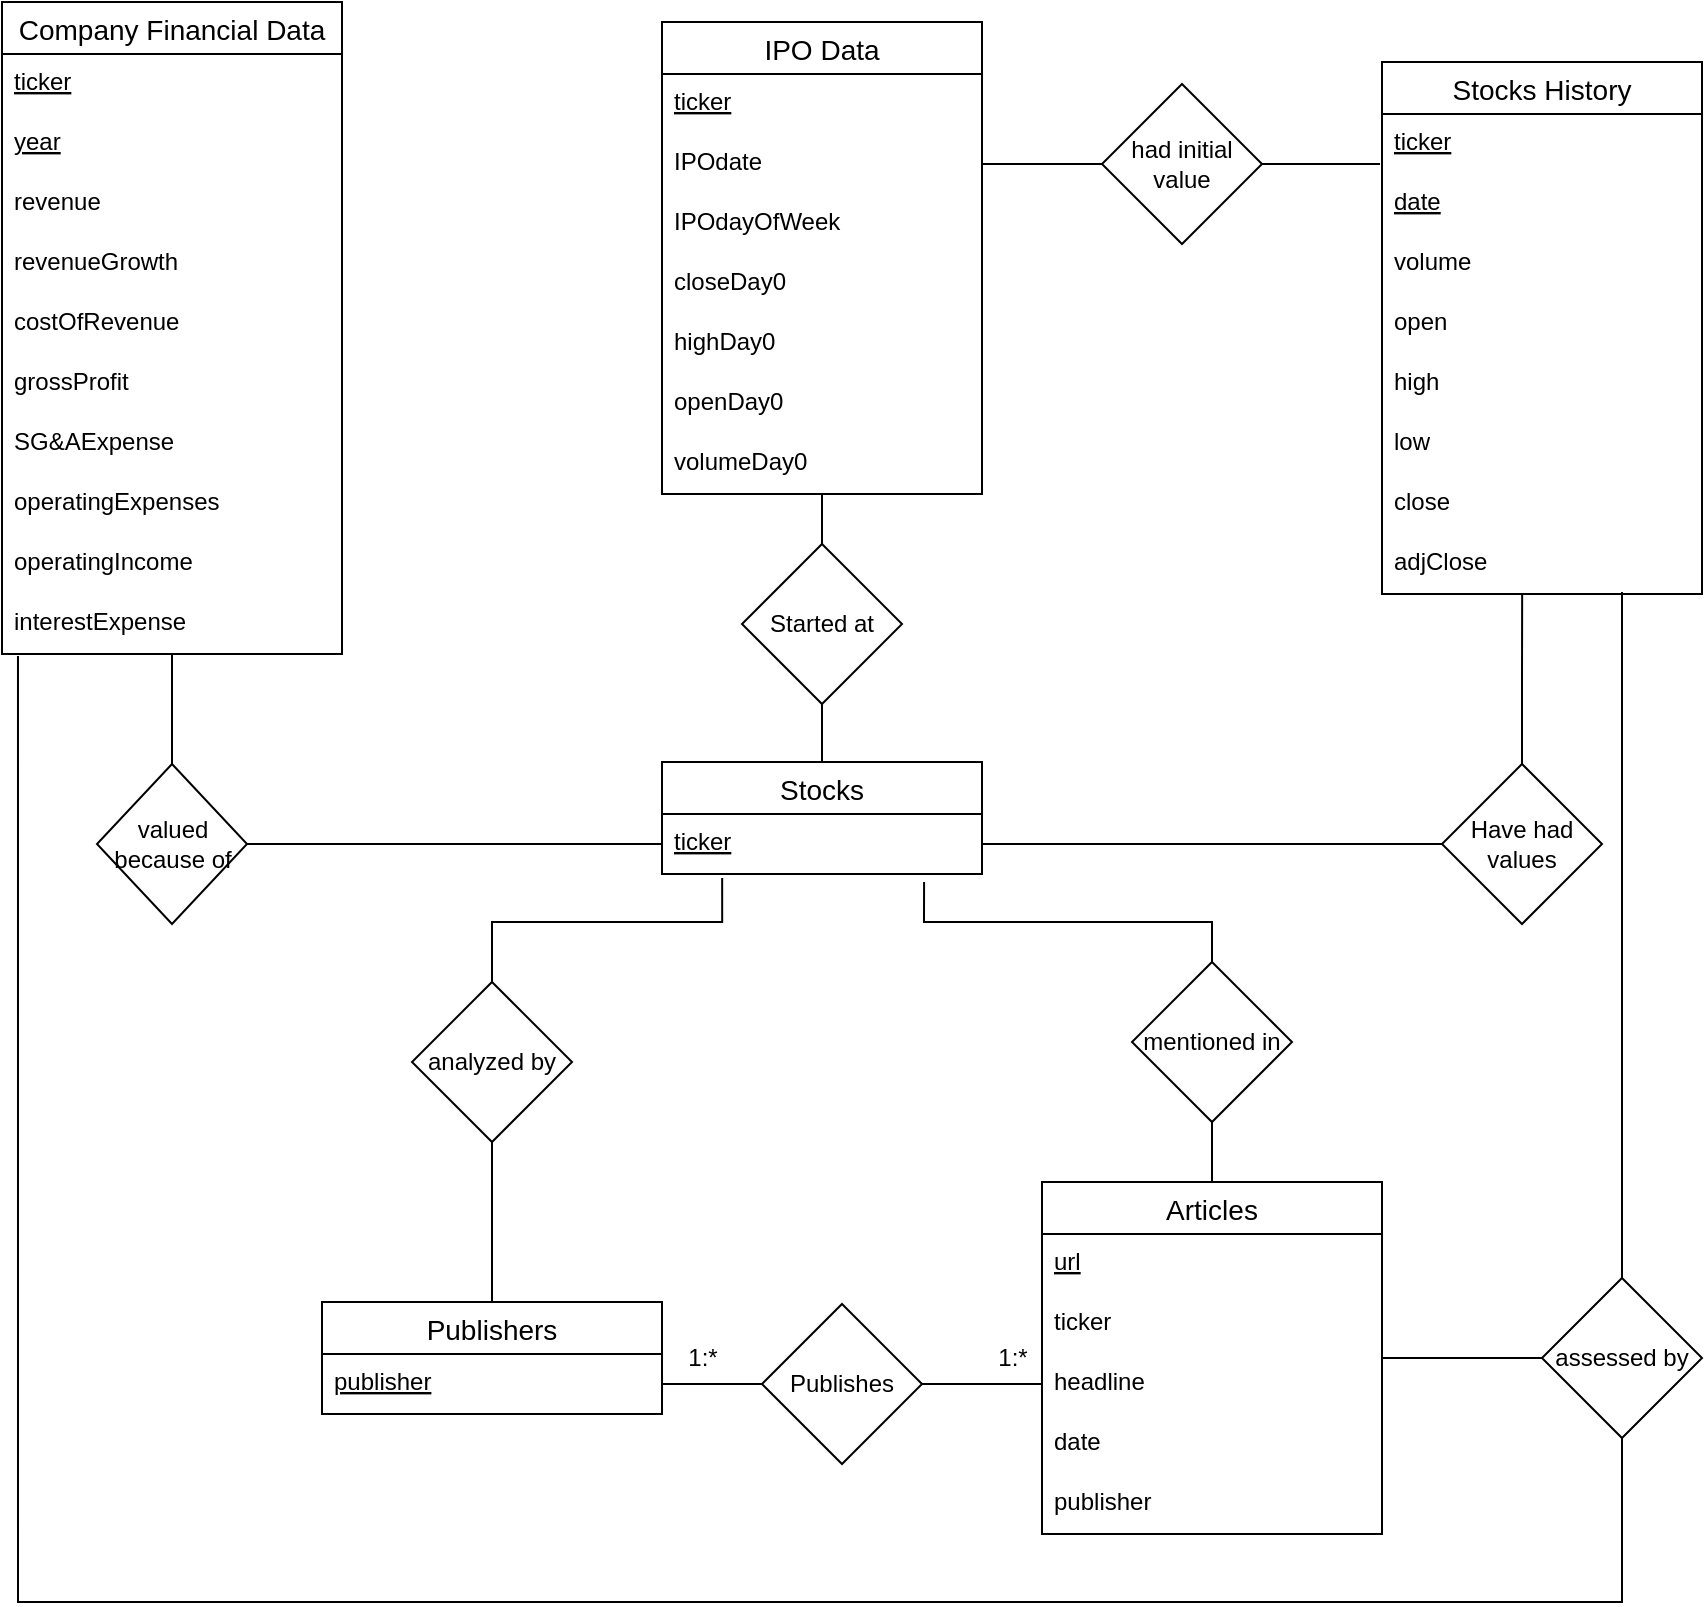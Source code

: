 <mxfile version="14.4.4" type="device"><diagram id="R2lEEEUBdFMjLlhIrx00" name="Page-1"><mxGraphModel dx="1276" dy="797" grid="1" gridSize="10" guides="1" tooltips="1" connect="1" arrows="1" fold="1" page="1" pageScale="1" pageWidth="850" pageHeight="1100" math="0" shadow="0" extFonts="Permanent Marker^https://fonts.googleapis.com/css?family=Permanent+Marker"><root><mxCell id="0"/><mxCell id="1" parent="0"/><mxCell id="8ob3JQtDbDFu5AhGZ_tS-60" style="edgeStyle=orthogonalEdgeStyle;rounded=0;orthogonalLoop=1;jettySize=auto;html=1;exitX=0.5;exitY=0;exitDx=0;exitDy=0;entryX=0.5;entryY=1;entryDx=0;entryDy=0;endArrow=none;endFill=0;" edge="1" parent="1" source="8ob3JQtDbDFu5AhGZ_tS-1" target="8ob3JQtDbDFu5AhGZ_tS-59"><mxGeometry relative="1" as="geometry"/></mxCell><mxCell id="8ob3JQtDbDFu5AhGZ_tS-1" value="Stocks" style="swimlane;fontStyle=0;childLayout=stackLayout;horizontal=1;startSize=26;horizontalStack=0;resizeParent=1;resizeParentMax=0;resizeLast=0;collapsible=1;marginBottom=0;align=center;fontSize=14;" vertex="1" parent="1"><mxGeometry x="330" y="400" width="160" height="56" as="geometry"/></mxCell><mxCell id="8ob3JQtDbDFu5AhGZ_tS-2" value="ticker" style="text;strokeColor=none;fillColor=none;spacingLeft=4;spacingRight=4;overflow=hidden;rotatable=0;points=[[0,0.5],[1,0.5]];portConstraint=eastwest;fontSize=12;fontStyle=4" vertex="1" parent="8ob3JQtDbDFu5AhGZ_tS-1"><mxGeometry y="26" width="160" height="30" as="geometry"/></mxCell><mxCell id="8ob3JQtDbDFu5AhGZ_tS-5" value="IPO Data" style="swimlane;fontStyle=0;childLayout=stackLayout;horizontal=1;startSize=26;horizontalStack=0;resizeParent=1;resizeParentMax=0;resizeLast=0;collapsible=1;marginBottom=0;align=center;fontSize=14;" vertex="1" parent="1"><mxGeometry x="330" y="30" width="160" height="236" as="geometry"/></mxCell><mxCell id="8ob3JQtDbDFu5AhGZ_tS-6" value="ticker" style="text;strokeColor=none;fillColor=none;spacingLeft=4;spacingRight=4;overflow=hidden;rotatable=0;points=[[0,0.5],[1,0.5]];portConstraint=eastwest;fontSize=12;fontStyle=4" vertex="1" parent="8ob3JQtDbDFu5AhGZ_tS-5"><mxGeometry y="26" width="160" height="30" as="geometry"/></mxCell><mxCell id="8ob3JQtDbDFu5AhGZ_tS-7" value="IPOdate" style="text;strokeColor=none;fillColor=none;spacingLeft=4;spacingRight=4;overflow=hidden;rotatable=0;points=[[0,0.5],[1,0.5]];portConstraint=eastwest;fontSize=12;" vertex="1" parent="8ob3JQtDbDFu5AhGZ_tS-5"><mxGeometry y="56" width="160" height="30" as="geometry"/></mxCell><mxCell id="8ob3JQtDbDFu5AhGZ_tS-8" value="IPOdayOfWeek" style="text;strokeColor=none;fillColor=none;spacingLeft=4;spacingRight=4;overflow=hidden;rotatable=0;points=[[0,0.5],[1,0.5]];portConstraint=eastwest;fontSize=12;" vertex="1" parent="8ob3JQtDbDFu5AhGZ_tS-5"><mxGeometry y="86" width="160" height="30" as="geometry"/></mxCell><mxCell id="8ob3JQtDbDFu5AhGZ_tS-9" value="closeDay0" style="text;strokeColor=none;fillColor=none;spacingLeft=4;spacingRight=4;overflow=hidden;rotatable=0;points=[[0,0.5],[1,0.5]];portConstraint=eastwest;fontSize=12;" vertex="1" parent="8ob3JQtDbDFu5AhGZ_tS-5"><mxGeometry y="116" width="160" height="30" as="geometry"/></mxCell><mxCell id="8ob3JQtDbDFu5AhGZ_tS-10" value="highDay0" style="text;strokeColor=none;fillColor=none;spacingLeft=4;spacingRight=4;overflow=hidden;rotatable=0;points=[[0,0.5],[1,0.5]];portConstraint=eastwest;fontSize=12;" vertex="1" parent="8ob3JQtDbDFu5AhGZ_tS-5"><mxGeometry y="146" width="160" height="30" as="geometry"/></mxCell><mxCell id="8ob3JQtDbDFu5AhGZ_tS-11" value="openDay0" style="text;strokeColor=none;fillColor=none;spacingLeft=4;spacingRight=4;overflow=hidden;rotatable=0;points=[[0,0.5],[1,0.5]];portConstraint=eastwest;fontSize=12;" vertex="1" parent="8ob3JQtDbDFu5AhGZ_tS-5"><mxGeometry y="176" width="160" height="30" as="geometry"/></mxCell><mxCell id="8ob3JQtDbDFu5AhGZ_tS-12" value="volumeDay0" style="text;strokeColor=none;fillColor=none;spacingLeft=4;spacingRight=4;overflow=hidden;rotatable=0;points=[[0,0.5],[1,0.5]];portConstraint=eastwest;fontSize=12;" vertex="1" parent="8ob3JQtDbDFu5AhGZ_tS-5"><mxGeometry y="206" width="160" height="30" as="geometry"/></mxCell><mxCell id="8ob3JQtDbDFu5AhGZ_tS-13" value="Stocks History" style="swimlane;fontStyle=0;childLayout=stackLayout;horizontal=1;startSize=26;horizontalStack=0;resizeParent=1;resizeParentMax=0;resizeLast=0;collapsible=1;marginBottom=0;align=center;fontSize=14;" vertex="1" parent="1"><mxGeometry x="690" y="50" width="160" height="266" as="geometry"/></mxCell><mxCell id="8ob3JQtDbDFu5AhGZ_tS-14" value="ticker" style="text;strokeColor=none;fillColor=none;spacingLeft=4;spacingRight=4;overflow=hidden;rotatable=0;points=[[0,0.5],[1,0.5]];portConstraint=eastwest;fontSize=12;fontStyle=4" vertex="1" parent="8ob3JQtDbDFu5AhGZ_tS-13"><mxGeometry y="26" width="160" height="30" as="geometry"/></mxCell><mxCell id="8ob3JQtDbDFu5AhGZ_tS-15" value="date" style="text;strokeColor=none;fillColor=none;spacingLeft=4;spacingRight=4;overflow=hidden;rotatable=0;points=[[0,0.5],[1,0.5]];portConstraint=eastwest;fontSize=12;fontStyle=4" vertex="1" parent="8ob3JQtDbDFu5AhGZ_tS-13"><mxGeometry y="56" width="160" height="30" as="geometry"/></mxCell><mxCell id="8ob3JQtDbDFu5AhGZ_tS-16" value="volume" style="text;strokeColor=none;fillColor=none;spacingLeft=4;spacingRight=4;overflow=hidden;rotatable=0;points=[[0,0.5],[1,0.5]];portConstraint=eastwest;fontSize=12;" vertex="1" parent="8ob3JQtDbDFu5AhGZ_tS-13"><mxGeometry y="86" width="160" height="30" as="geometry"/></mxCell><mxCell id="8ob3JQtDbDFu5AhGZ_tS-17" value="open" style="text;strokeColor=none;fillColor=none;spacingLeft=4;spacingRight=4;overflow=hidden;rotatable=0;points=[[0,0.5],[1,0.5]];portConstraint=eastwest;fontSize=12;" vertex="1" parent="8ob3JQtDbDFu5AhGZ_tS-13"><mxGeometry y="116" width="160" height="30" as="geometry"/></mxCell><mxCell id="8ob3JQtDbDFu5AhGZ_tS-18" value="high" style="text;strokeColor=none;fillColor=none;spacingLeft=4;spacingRight=4;overflow=hidden;rotatable=0;points=[[0,0.5],[1,0.5]];portConstraint=eastwest;fontSize=12;" vertex="1" parent="8ob3JQtDbDFu5AhGZ_tS-13"><mxGeometry y="146" width="160" height="30" as="geometry"/></mxCell><mxCell id="8ob3JQtDbDFu5AhGZ_tS-19" value="low" style="text;strokeColor=none;fillColor=none;spacingLeft=4;spacingRight=4;overflow=hidden;rotatable=0;points=[[0,0.5],[1,0.5]];portConstraint=eastwest;fontSize=12;" vertex="1" parent="8ob3JQtDbDFu5AhGZ_tS-13"><mxGeometry y="176" width="160" height="30" as="geometry"/></mxCell><mxCell id="8ob3JQtDbDFu5AhGZ_tS-20" value="close" style="text;strokeColor=none;fillColor=none;spacingLeft=4;spacingRight=4;overflow=hidden;rotatable=0;points=[[0,0.5],[1,0.5]];portConstraint=eastwest;fontSize=12;" vertex="1" parent="8ob3JQtDbDFu5AhGZ_tS-13"><mxGeometry y="206" width="160" height="30" as="geometry"/></mxCell><mxCell id="8ob3JQtDbDFu5AhGZ_tS-21" value="adjClose" style="text;strokeColor=none;fillColor=none;spacingLeft=4;spacingRight=4;overflow=hidden;rotatable=0;points=[[0,0.5],[1,0.5]];portConstraint=eastwest;fontSize=12;" vertex="1" parent="8ob3JQtDbDFu5AhGZ_tS-13"><mxGeometry y="236" width="160" height="30" as="geometry"/></mxCell><mxCell id="8ob3JQtDbDFu5AhGZ_tS-22" value="Company Financial Data" style="swimlane;fontStyle=0;childLayout=stackLayout;horizontal=1;startSize=26;horizontalStack=0;resizeParent=1;resizeParentMax=0;resizeLast=0;collapsible=1;marginBottom=0;align=center;fontSize=14;" vertex="1" parent="1"><mxGeometry y="20" width="170" height="326" as="geometry"/></mxCell><mxCell id="8ob3JQtDbDFu5AhGZ_tS-23" value="ticker" style="text;strokeColor=none;fillColor=none;spacingLeft=4;spacingRight=4;overflow=hidden;rotatable=0;points=[[0,0.5],[1,0.5]];portConstraint=eastwest;fontSize=12;fontStyle=4" vertex="1" parent="8ob3JQtDbDFu5AhGZ_tS-22"><mxGeometry y="26" width="170" height="30" as="geometry"/></mxCell><mxCell id="8ob3JQtDbDFu5AhGZ_tS-24" value="year" style="text;strokeColor=none;fillColor=none;spacingLeft=4;spacingRight=4;overflow=hidden;rotatable=0;points=[[0,0.5],[1,0.5]];portConstraint=eastwest;fontSize=12;fontStyle=4" vertex="1" parent="8ob3JQtDbDFu5AhGZ_tS-22"><mxGeometry y="56" width="170" height="30" as="geometry"/></mxCell><mxCell id="8ob3JQtDbDFu5AhGZ_tS-25" value="revenue" style="text;strokeColor=none;fillColor=none;spacingLeft=4;spacingRight=4;overflow=hidden;rotatable=0;points=[[0,0.5],[1,0.5]];portConstraint=eastwest;fontSize=12;" vertex="1" parent="8ob3JQtDbDFu5AhGZ_tS-22"><mxGeometry y="86" width="170" height="30" as="geometry"/></mxCell><mxCell id="8ob3JQtDbDFu5AhGZ_tS-26" value="revenueGrowth" style="text;strokeColor=none;fillColor=none;spacingLeft=4;spacingRight=4;overflow=hidden;rotatable=0;points=[[0,0.5],[1,0.5]];portConstraint=eastwest;fontSize=12;" vertex="1" parent="8ob3JQtDbDFu5AhGZ_tS-22"><mxGeometry y="116" width="170" height="30" as="geometry"/></mxCell><mxCell id="8ob3JQtDbDFu5AhGZ_tS-27" value="costOfRevenue" style="text;strokeColor=none;fillColor=none;spacingLeft=4;spacingRight=4;overflow=hidden;rotatable=0;points=[[0,0.5],[1,0.5]];portConstraint=eastwest;fontSize=12;" vertex="1" parent="8ob3JQtDbDFu5AhGZ_tS-22"><mxGeometry y="146" width="170" height="30" as="geometry"/></mxCell><mxCell id="8ob3JQtDbDFu5AhGZ_tS-28" value="grossProfit" style="text;strokeColor=none;fillColor=none;spacingLeft=4;spacingRight=4;overflow=hidden;rotatable=0;points=[[0,0.5],[1,0.5]];portConstraint=eastwest;fontSize=12;" vertex="1" parent="8ob3JQtDbDFu5AhGZ_tS-22"><mxGeometry y="176" width="170" height="30" as="geometry"/></mxCell><mxCell id="8ob3JQtDbDFu5AhGZ_tS-29" value="SG&amp;AExpense" style="text;strokeColor=none;fillColor=none;spacingLeft=4;spacingRight=4;overflow=hidden;rotatable=0;points=[[0,0.5],[1,0.5]];portConstraint=eastwest;fontSize=12;" vertex="1" parent="8ob3JQtDbDFu5AhGZ_tS-22"><mxGeometry y="206" width="170" height="30" as="geometry"/></mxCell><mxCell id="8ob3JQtDbDFu5AhGZ_tS-30" value="operatingExpenses" style="text;strokeColor=none;fillColor=none;spacingLeft=4;spacingRight=4;overflow=hidden;rotatable=0;points=[[0,0.5],[1,0.5]];portConstraint=eastwest;fontSize=12;" vertex="1" parent="8ob3JQtDbDFu5AhGZ_tS-22"><mxGeometry y="236" width="170" height="30" as="geometry"/></mxCell><mxCell id="8ob3JQtDbDFu5AhGZ_tS-31" value="operatingIncome" style="text;strokeColor=none;fillColor=none;spacingLeft=4;spacingRight=4;overflow=hidden;rotatable=0;points=[[0,0.5],[1,0.5]];portConstraint=eastwest;fontSize=12;" vertex="1" parent="8ob3JQtDbDFu5AhGZ_tS-22"><mxGeometry y="266" width="170" height="30" as="geometry"/></mxCell><mxCell id="8ob3JQtDbDFu5AhGZ_tS-32" value="interestExpense" style="text;strokeColor=none;fillColor=none;spacingLeft=4;spacingRight=4;overflow=hidden;rotatable=0;points=[[0,0.5],[1,0.5]];portConstraint=eastwest;fontSize=12;" vertex="1" parent="8ob3JQtDbDFu5AhGZ_tS-22"><mxGeometry y="296" width="170" height="30" as="geometry"/></mxCell><mxCell id="8ob3JQtDbDFu5AhGZ_tS-33" value="Articles" style="swimlane;fontStyle=0;childLayout=stackLayout;horizontal=1;startSize=26;horizontalStack=0;resizeParent=1;resizeParentMax=0;resizeLast=0;collapsible=1;marginBottom=0;align=center;fontSize=14;" vertex="1" parent="1"><mxGeometry x="520" y="610" width="170" height="176" as="geometry"/></mxCell><mxCell id="8ob3JQtDbDFu5AhGZ_tS-34" value="url" style="text;strokeColor=none;fillColor=none;spacingLeft=4;spacingRight=4;overflow=hidden;rotatable=0;points=[[0,0.5],[1,0.5]];portConstraint=eastwest;fontSize=12;fontStyle=4" vertex="1" parent="8ob3JQtDbDFu5AhGZ_tS-33"><mxGeometry y="26" width="170" height="30" as="geometry"/></mxCell><mxCell id="8ob3JQtDbDFu5AhGZ_tS-35" value="ticker" style="text;strokeColor=none;fillColor=none;spacingLeft=4;spacingRight=4;overflow=hidden;rotatable=0;points=[[0,0.5],[1,0.5]];portConstraint=eastwest;fontSize=12;fontStyle=0" vertex="1" parent="8ob3JQtDbDFu5AhGZ_tS-33"><mxGeometry y="56" width="170" height="30" as="geometry"/></mxCell><mxCell id="8ob3JQtDbDFu5AhGZ_tS-36" value="headline" style="text;strokeColor=none;fillColor=none;spacingLeft=4;spacingRight=4;overflow=hidden;rotatable=0;points=[[0,0.5],[1,0.5]];portConstraint=eastwest;fontSize=12;" vertex="1" parent="8ob3JQtDbDFu5AhGZ_tS-33"><mxGeometry y="86" width="170" height="30" as="geometry"/></mxCell><mxCell id="8ob3JQtDbDFu5AhGZ_tS-37" value="date" style="text;strokeColor=none;fillColor=none;spacingLeft=4;spacingRight=4;overflow=hidden;rotatable=0;points=[[0,0.5],[1,0.5]];portConstraint=eastwest;fontSize=12;" vertex="1" parent="8ob3JQtDbDFu5AhGZ_tS-33"><mxGeometry y="116" width="170" height="30" as="geometry"/></mxCell><mxCell id="8ob3JQtDbDFu5AhGZ_tS-38" value="publisher" style="text;strokeColor=none;fillColor=none;spacingLeft=4;spacingRight=4;overflow=hidden;rotatable=0;points=[[0,0.5],[1,0.5]];portConstraint=eastwest;fontSize=12;" vertex="1" parent="8ob3JQtDbDFu5AhGZ_tS-33"><mxGeometry y="146" width="170" height="30" as="geometry"/></mxCell><mxCell id="8ob3JQtDbDFu5AhGZ_tS-68" style="edgeStyle=orthogonalEdgeStyle;rounded=0;orthogonalLoop=1;jettySize=auto;html=1;exitX=0.5;exitY=0;exitDx=0;exitDy=0;entryX=0.5;entryY=1;entryDx=0;entryDy=0;endArrow=none;endFill=0;" edge="1" parent="1" source="8ob3JQtDbDFu5AhGZ_tS-44" target="8ob3JQtDbDFu5AhGZ_tS-66"><mxGeometry relative="1" as="geometry"/></mxCell><mxCell id="8ob3JQtDbDFu5AhGZ_tS-44" value="Publishers" style="swimlane;fontStyle=0;childLayout=stackLayout;horizontal=1;startSize=26;horizontalStack=0;resizeParent=1;resizeParentMax=0;resizeLast=0;collapsible=1;marginBottom=0;align=center;fontSize=14;" vertex="1" parent="1"><mxGeometry x="160" y="670" width="170" height="56" as="geometry"/></mxCell><mxCell id="8ob3JQtDbDFu5AhGZ_tS-45" value="publisher" style="text;strokeColor=none;fillColor=none;spacingLeft=4;spacingRight=4;overflow=hidden;rotatable=0;points=[[0,0.5],[1,0.5]];portConstraint=eastwest;fontSize=12;fontStyle=4" vertex="1" parent="8ob3JQtDbDFu5AhGZ_tS-44"><mxGeometry y="26" width="170" height="30" as="geometry"/></mxCell><mxCell id="8ob3JQtDbDFu5AhGZ_tS-53" style="edgeStyle=orthogonalEdgeStyle;rounded=0;orthogonalLoop=1;jettySize=auto;html=1;exitX=1;exitY=0.5;exitDx=0;exitDy=0;entryX=0;entryY=0.5;entryDx=0;entryDy=0;endArrow=none;endFill=0;" edge="1" parent="1" source="8ob3JQtDbDFu5AhGZ_tS-51" target="8ob3JQtDbDFu5AhGZ_tS-36"><mxGeometry relative="1" as="geometry"/></mxCell><mxCell id="8ob3JQtDbDFu5AhGZ_tS-51" value="Publishes" style="rhombus;whiteSpace=wrap;html=1;" vertex="1" parent="1"><mxGeometry x="380" y="671" width="80" height="80" as="geometry"/></mxCell><mxCell id="8ob3JQtDbDFu5AhGZ_tS-52" style="edgeStyle=orthogonalEdgeStyle;rounded=0;orthogonalLoop=1;jettySize=auto;html=1;exitX=1;exitY=0.5;exitDx=0;exitDy=0;entryX=0;entryY=0.5;entryDx=0;entryDy=0;endArrow=none;endFill=0;" edge="1" parent="1" source="8ob3JQtDbDFu5AhGZ_tS-45" target="8ob3JQtDbDFu5AhGZ_tS-51"><mxGeometry relative="1" as="geometry"/></mxCell><mxCell id="8ob3JQtDbDFu5AhGZ_tS-54" value="1:*" style="text;html=1;align=center;verticalAlign=middle;resizable=0;points=[];autosize=1;" vertex="1" parent="1"><mxGeometry x="335" y="688" width="30" height="20" as="geometry"/></mxCell><mxCell id="8ob3JQtDbDFu5AhGZ_tS-55" value="1:*" style="text;html=1;align=center;verticalAlign=middle;resizable=0;points=[];autosize=1;" vertex="1" parent="1"><mxGeometry x="490" y="688" width="30" height="20" as="geometry"/></mxCell><mxCell id="8ob3JQtDbDFu5AhGZ_tS-58" style="edgeStyle=orthogonalEdgeStyle;rounded=0;orthogonalLoop=1;jettySize=auto;html=1;exitX=0.5;exitY=0;exitDx=0;exitDy=0;entryX=0.438;entryY=1;entryDx=0;entryDy=0;entryPerimeter=0;endArrow=none;endFill=0;" edge="1" parent="1" source="8ob3JQtDbDFu5AhGZ_tS-56" target="8ob3JQtDbDFu5AhGZ_tS-21"><mxGeometry relative="1" as="geometry"/></mxCell><mxCell id="8ob3JQtDbDFu5AhGZ_tS-56" value="Have had values" style="rhombus;whiteSpace=wrap;html=1;" vertex="1" parent="1"><mxGeometry x="720" y="401" width="80" height="80" as="geometry"/></mxCell><mxCell id="8ob3JQtDbDFu5AhGZ_tS-57" style="edgeStyle=orthogonalEdgeStyle;rounded=0;orthogonalLoop=1;jettySize=auto;html=1;exitX=1;exitY=0.5;exitDx=0;exitDy=0;entryX=0;entryY=0.5;entryDx=0;entryDy=0;endArrow=none;endFill=0;" edge="1" parent="1" source="8ob3JQtDbDFu5AhGZ_tS-2" target="8ob3JQtDbDFu5AhGZ_tS-56"><mxGeometry relative="1" as="geometry"/></mxCell><mxCell id="8ob3JQtDbDFu5AhGZ_tS-61" style="edgeStyle=orthogonalEdgeStyle;rounded=0;orthogonalLoop=1;jettySize=auto;html=1;exitX=0.5;exitY=0;exitDx=0;exitDy=0;entryX=0.5;entryY=1;entryDx=0;entryDy=0;entryPerimeter=0;endArrow=none;endFill=0;" edge="1" parent="1" source="8ob3JQtDbDFu5AhGZ_tS-59" target="8ob3JQtDbDFu5AhGZ_tS-12"><mxGeometry relative="1" as="geometry"/></mxCell><mxCell id="8ob3JQtDbDFu5AhGZ_tS-59" value="Started at" style="rhombus;whiteSpace=wrap;html=1;" vertex="1" parent="1"><mxGeometry x="370" y="291" width="80" height="80" as="geometry"/></mxCell><mxCell id="8ob3JQtDbDFu5AhGZ_tS-78" style="edgeStyle=orthogonalEdgeStyle;rounded=0;orthogonalLoop=1;jettySize=auto;html=1;exitX=0.5;exitY=0;exitDx=0;exitDy=0;entryX=0.5;entryY=1;entryDx=0;entryDy=0;entryPerimeter=0;endArrow=none;endFill=0;" edge="1" parent="1" source="8ob3JQtDbDFu5AhGZ_tS-62" target="8ob3JQtDbDFu5AhGZ_tS-32"><mxGeometry relative="1" as="geometry"/></mxCell><mxCell id="8ob3JQtDbDFu5AhGZ_tS-62" value="valued because of&lt;br&gt;" style="rhombus;whiteSpace=wrap;html=1;" vertex="1" parent="1"><mxGeometry x="47.5" y="401" width="75" height="80" as="geometry"/></mxCell><mxCell id="8ob3JQtDbDFu5AhGZ_tS-63" style="edgeStyle=orthogonalEdgeStyle;rounded=0;orthogonalLoop=1;jettySize=auto;html=1;exitX=0;exitY=0.5;exitDx=0;exitDy=0;entryX=1;entryY=0.5;entryDx=0;entryDy=0;endArrow=none;endFill=0;" edge="1" parent="1" source="8ob3JQtDbDFu5AhGZ_tS-2" target="8ob3JQtDbDFu5AhGZ_tS-62"><mxGeometry relative="1" as="geometry"/></mxCell><mxCell id="8ob3JQtDbDFu5AhGZ_tS-67" style="edgeStyle=orthogonalEdgeStyle;rounded=0;orthogonalLoop=1;jettySize=auto;html=1;exitX=0.5;exitY=0;exitDx=0;exitDy=0;entryX=0.188;entryY=1.067;entryDx=0;entryDy=0;entryPerimeter=0;endArrow=none;endFill=0;" edge="1" parent="1" source="8ob3JQtDbDFu5AhGZ_tS-66" target="8ob3JQtDbDFu5AhGZ_tS-2"><mxGeometry relative="1" as="geometry"><Array as="points"><mxPoint x="245" y="480"/><mxPoint x="360" y="480"/></Array></mxGeometry></mxCell><mxCell id="8ob3JQtDbDFu5AhGZ_tS-66" value="analyzed by" style="rhombus;whiteSpace=wrap;html=1;" vertex="1" parent="1"><mxGeometry x="205" y="510" width="80" height="80" as="geometry"/></mxCell><mxCell id="8ob3JQtDbDFu5AhGZ_tS-71" style="edgeStyle=orthogonalEdgeStyle;rounded=0;orthogonalLoop=1;jettySize=auto;html=1;exitX=0.5;exitY=0;exitDx=0;exitDy=0;entryX=0.819;entryY=1.133;entryDx=0;entryDy=0;entryPerimeter=0;endArrow=none;endFill=0;" edge="1" parent="1" source="8ob3JQtDbDFu5AhGZ_tS-70" target="8ob3JQtDbDFu5AhGZ_tS-2"><mxGeometry relative="1" as="geometry"><Array as="points"><mxPoint x="605" y="480"/><mxPoint x="461" y="480"/></Array></mxGeometry></mxCell><mxCell id="8ob3JQtDbDFu5AhGZ_tS-72" style="edgeStyle=orthogonalEdgeStyle;rounded=0;orthogonalLoop=1;jettySize=auto;html=1;exitX=0.5;exitY=1;exitDx=0;exitDy=0;entryX=0.5;entryY=0;entryDx=0;entryDy=0;endArrow=none;endFill=0;" edge="1" parent="1" source="8ob3JQtDbDFu5AhGZ_tS-70" target="8ob3JQtDbDFu5AhGZ_tS-33"><mxGeometry relative="1" as="geometry"/></mxCell><mxCell id="8ob3JQtDbDFu5AhGZ_tS-70" value="mentioned in" style="rhombus;whiteSpace=wrap;html=1;" vertex="1" parent="1"><mxGeometry x="565" y="500" width="80" height="80" as="geometry"/></mxCell><mxCell id="8ob3JQtDbDFu5AhGZ_tS-75" style="edgeStyle=orthogonalEdgeStyle;rounded=0;orthogonalLoop=1;jettySize=auto;html=1;exitX=1;exitY=0.5;exitDx=0;exitDy=0;entryX=-0.006;entryY=0.833;entryDx=0;entryDy=0;entryPerimeter=0;endArrow=none;endFill=0;" edge="1" parent="1" source="8ob3JQtDbDFu5AhGZ_tS-73" target="8ob3JQtDbDFu5AhGZ_tS-14"><mxGeometry relative="1" as="geometry"/></mxCell><mxCell id="8ob3JQtDbDFu5AhGZ_tS-76" style="edgeStyle=orthogonalEdgeStyle;rounded=0;orthogonalLoop=1;jettySize=auto;html=1;exitX=0;exitY=0.5;exitDx=0;exitDy=0;entryX=1;entryY=0.5;entryDx=0;entryDy=0;endArrow=none;endFill=0;" edge="1" parent="1" source="8ob3JQtDbDFu5AhGZ_tS-73" target="8ob3JQtDbDFu5AhGZ_tS-7"><mxGeometry relative="1" as="geometry"/></mxCell><mxCell id="8ob3JQtDbDFu5AhGZ_tS-73" value="had initial value" style="rhombus;whiteSpace=wrap;html=1;" vertex="1" parent="1"><mxGeometry x="550" y="61" width="80" height="80" as="geometry"/></mxCell><mxCell id="8ob3JQtDbDFu5AhGZ_tS-80" style="edgeStyle=orthogonalEdgeStyle;rounded=0;orthogonalLoop=1;jettySize=auto;html=1;exitX=0.5;exitY=0;exitDx=0;exitDy=0;entryX=0.75;entryY=0.967;entryDx=0;entryDy=0;entryPerimeter=0;endArrow=none;endFill=0;" edge="1" parent="1" source="8ob3JQtDbDFu5AhGZ_tS-79" target="8ob3JQtDbDFu5AhGZ_tS-21"><mxGeometry relative="1" as="geometry"/></mxCell><mxCell id="8ob3JQtDbDFu5AhGZ_tS-81" style="edgeStyle=orthogonalEdgeStyle;rounded=0;orthogonalLoop=1;jettySize=auto;html=1;exitX=0;exitY=0.5;exitDx=0;exitDy=0;entryX=1;entryY=0.067;entryDx=0;entryDy=0;entryPerimeter=0;endArrow=none;endFill=0;" edge="1" parent="1" source="8ob3JQtDbDFu5AhGZ_tS-79" target="8ob3JQtDbDFu5AhGZ_tS-36"><mxGeometry relative="1" as="geometry"/></mxCell><mxCell id="8ob3JQtDbDFu5AhGZ_tS-82" style="edgeStyle=orthogonalEdgeStyle;rounded=0;orthogonalLoop=1;jettySize=auto;html=1;exitX=0.5;exitY=1;exitDx=0;exitDy=0;entryX=0.047;entryY=1.033;entryDx=0;entryDy=0;entryPerimeter=0;endArrow=none;endFill=0;" edge="1" parent="1" source="8ob3JQtDbDFu5AhGZ_tS-79" target="8ob3JQtDbDFu5AhGZ_tS-32"><mxGeometry relative="1" as="geometry"><Array as="points"><mxPoint x="810" y="820"/><mxPoint x="8" y="820"/></Array></mxGeometry></mxCell><mxCell id="8ob3JQtDbDFu5AhGZ_tS-79" value="assessed by" style="rhombus;whiteSpace=wrap;html=1;" vertex="1" parent="1"><mxGeometry x="770" y="658" width="80" height="80" as="geometry"/></mxCell></root></mxGraphModel></diagram></mxfile>